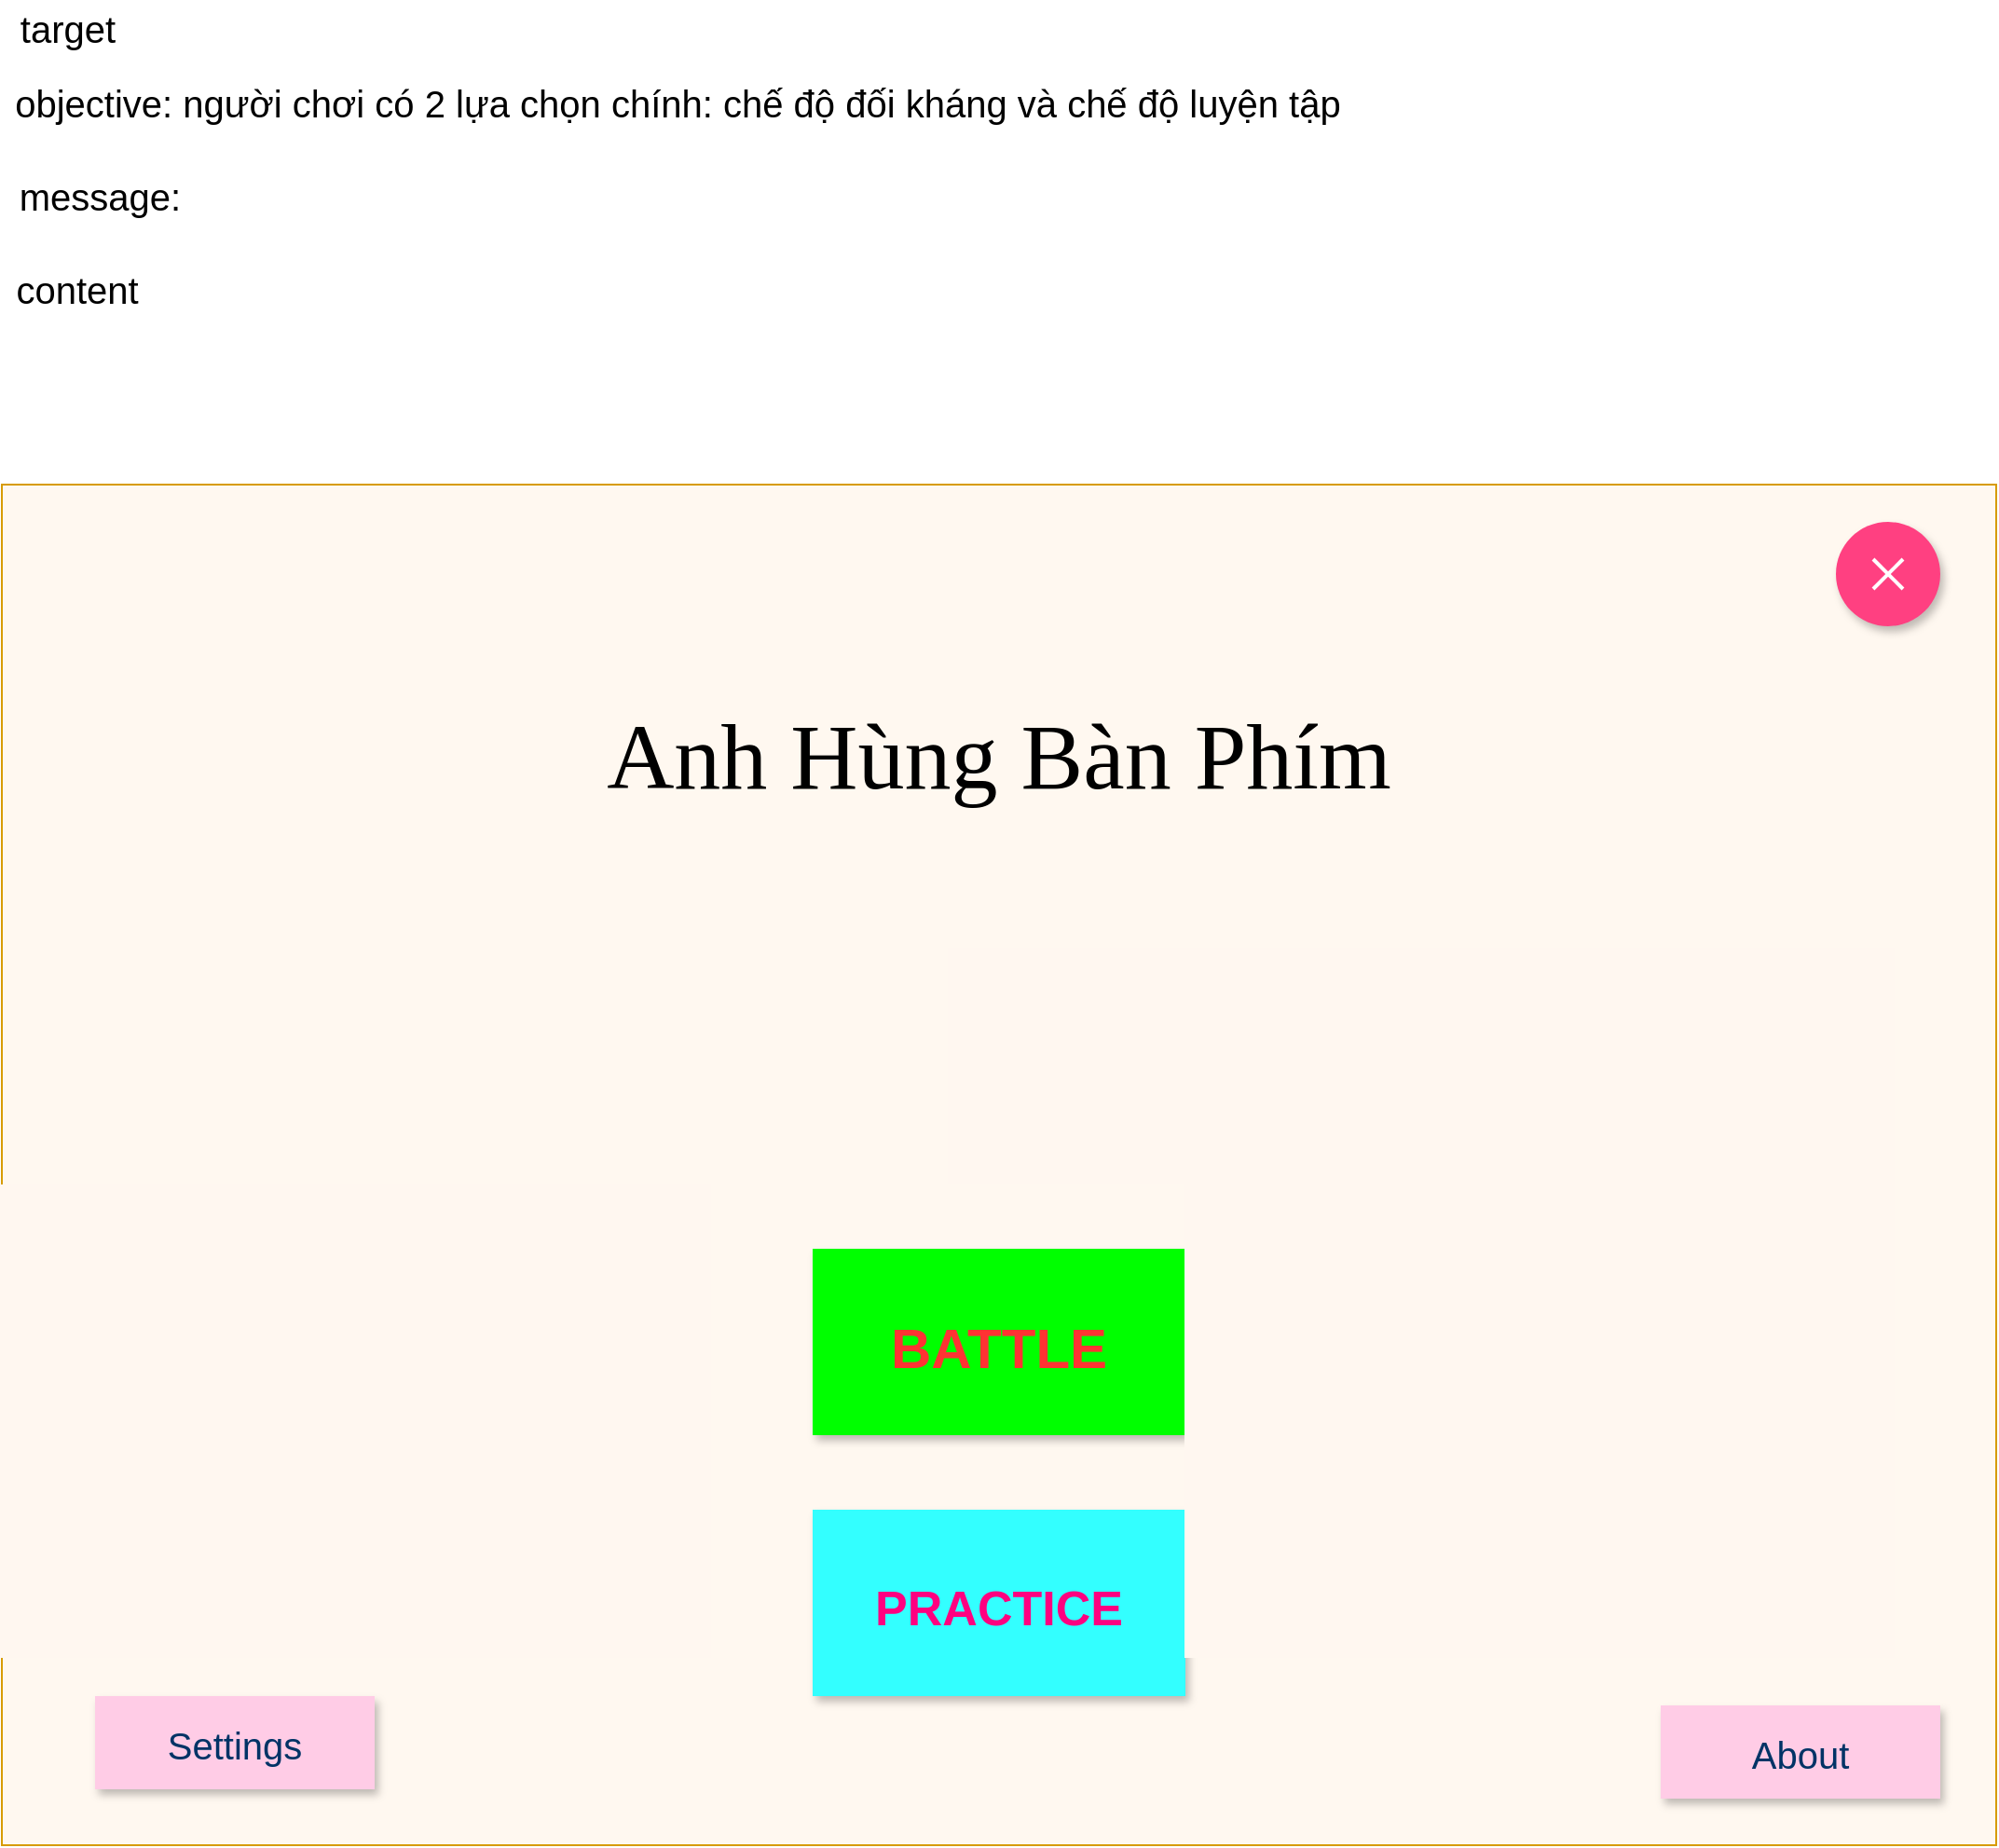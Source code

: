 <mxfile version="13.0.3" type="device" pages="5"><diagram id="NgId0Up0M-isGrkUUvT6" name="Start"><mxGraphModel dx="1577" dy="1875" grid="1" gridSize="10" guides="1" tooltips="1" connect="1" arrows="1" fold="1" page="1" pageScale="1" pageWidth="1169" pageHeight="827" math="0" shadow="0"><root><mxCell id="0"/><mxCell id="1" parent="0"/><mxCell id="HtGNsahYVUgFnaQTieeV-60" value="" style="rounded=0;whiteSpace=wrap;html=1;fontSize=20;fillColor=#ffe6cc;strokeColor=#d79b00;fillOpacity=30;" parent="1" vertex="1"><mxGeometry x="40" y="40" width="1070" height="730" as="geometry"/></mxCell><mxCell id="HtGNsahYVUgFnaQTieeV-56" value="BATTLE" style="dashed=0;align=center;fontSize=30;shape=rect;fillColor=#00FF00;strokeColor=none;fontStyle=1;shadow=1;fontColor=#FF3333;" parent="1" vertex="1"><mxGeometry x="475" y="450" width="200" height="100" as="geometry"/></mxCell><mxCell id="HtGNsahYVUgFnaQTieeV-57" value="PRACTICE" style="dashed=0;align=center;fontSize=26;shape=rect;fillColor=#33FFFF;strokeColor=none;fontStyle=1;shadow=1;fontColor=#FF0080;" parent="1" vertex="1"><mxGeometry x="475" y="590" width="200" height="100" as="geometry"/></mxCell><mxCell id="HtGNsahYVUgFnaQTieeV-59" value="About" style="dashed=0;align=center;fontSize=20;shape=rect;fillColor=#FFCCE6;strokeColor=none;fontStyle=0;shadow=1;fontColor=#003366;" parent="1" vertex="1"><mxGeometry x="930" y="695" width="150" height="50" as="geometry"/></mxCell><mxCell id="HtGNsahYVUgFnaQTieeV-61" value="Anh Hùng Bàn Phím" style="text;html=1;strokeColor=none;fillColor=none;align=center;verticalAlign=middle;whiteSpace=wrap;rounded=0;fontSize=50;fontFamily=Comic Sans MS;movableLabel=0;treeFolding=0;" parent="1" vertex="1"><mxGeometry x="335" y="130" width="480" height="110" as="geometry"/></mxCell><mxCell id="HtGNsahYVUgFnaQTieeV-64" value="Settings" style="dashed=0;align=center;fontSize=20;shape=rect;fillColor=#FFCCE6;strokeColor=none;fontStyle=0;shadow=1;fontColor=#003366;" parent="1" vertex="1"><mxGeometry x="90" y="690" width="150" height="50" as="geometry"/></mxCell><mxCell id="ePfK4L3cQZ0ccF9feq0H-1" value="" style="shape=ellipse;strokeColor=none;fillColor=#FF4081;shadow=1;gradientColor=none;fontFamily=Comic Sans MS;fontSize=50;fontColor=#003366;" parent="1" vertex="1"><mxGeometry x="1024" y="60" width="56" height="56" as="geometry"/></mxCell><mxCell id="ePfK4L3cQZ0ccF9feq0H-2" value="" style="dashed=0;html=1;shape=mxgraph.gmdl.x;strokeColor=#ffffff;strokeWidth=2;" parent="ePfK4L3cQZ0ccF9feq0H-1" vertex="1"><mxGeometry x="0.5" y="0.5" width="16" height="16" relative="1" as="geometry"><mxPoint x="-8" y="-8" as="offset"/></mxGeometry></mxCell><mxCell id="Z62txTZfVZDOHFGcM9o6-2" value="&lt;span&gt;objective: người chơi có 2 lựa chọn chính: chế độ đối kháng và chế độ luyện tập&amp;nbsp;&lt;/span&gt;" style="text;html=1;align=center;verticalAlign=middle;resizable=0;points=[];autosize=1;fontSize=20;fontColor=#000000;" vertex="1" parent="1"><mxGeometry x="40" y="-180" width="730" height="30" as="geometry"/></mxCell><mxCell id="Z62txTZfVZDOHFGcM9o6-3" value="message:&amp;nbsp;" style="text;html=1;align=center;verticalAlign=middle;resizable=0;points=[];autosize=1;fontSize=20;fontColor=#000000;" vertex="1" parent="1"><mxGeometry x="40" y="-130" width="110" height="30" as="geometry"/></mxCell><mxCell id="Z62txTZfVZDOHFGcM9o6-4" value="target" style="text;html=1;align=center;verticalAlign=middle;resizable=0;points=[];autosize=1;fontSize=20;fontColor=#000000;" vertex="1" parent="1"><mxGeometry x="40" y="-220" width="70" height="30" as="geometry"/></mxCell><mxCell id="Z62txTZfVZDOHFGcM9o6-5" value="content" style="text;html=1;align=center;verticalAlign=middle;resizable=0;points=[];autosize=1;fontSize=20;fontColor=#000000;" vertex="1" parent="1"><mxGeometry x="40" y="-80" width="80" height="30" as="geometry"/></mxCell></root></mxGraphModel></diagram><diagram id="7HtcnRQxv5Tr412zVTUO" name="Battle"><mxGraphModel dx="946" dy="629" grid="1" gridSize="10" guides="1" tooltips="1" connect="1" arrows="1" fold="1" page="1" pageScale="1" pageWidth="1169" pageHeight="827" math="0" shadow="0"><root><mxCell id="BdKWvKbe0RuwZbQT6zoo-0"/><mxCell id="BdKWvKbe0RuwZbQT6zoo-1" parent="BdKWvKbe0RuwZbQT6zoo-0"/><mxCell id="ZSCIKNvJwPvyaIhyHjcz-0" value="" style="rounded=0;whiteSpace=wrap;html=1;fontSize=20;fillColor=#ffe6cc;strokeColor=#d79b00;fillOpacity=30;" parent="BdKWvKbe0RuwZbQT6zoo-1" vertex="1"><mxGeometry x="60" y="40" width="1070" height="730" as="geometry"/></mxCell><mxCell id="YhXQCQEPcGagVoRFYJP_-2" value="VS" style="edgeStyle=orthogonalEdgeStyle;rounded=0;orthogonalLoop=1;jettySize=auto;html=1;fontSize=20;labelBackgroundColor=none;fontColor=#000000;strokeColor=none;" edge="1" parent="BdKWvKbe0RuwZbQT6zoo-1" source="SAnS634Hy9ofvR5bFSgO-2" target="SAnS634Hy9ofvR5bFSgO-5"><mxGeometry relative="1" as="geometry"/></mxCell><mxCell id="SAnS634Hy9ofvR5bFSgO-2" value="Nguyễn Đức Thiên (Me)&lt;br&gt;&lt;div&gt;&lt;span style=&quot;font-family: &amp;#34;comic sans ms&amp;#34; ; font-weight: 700&quot;&gt;Nội dung hiển thị cho hai&amp;nbsp;&lt;/span&gt;&lt;/div&gt;" style="rounded=0;whiteSpace=wrap;html=1;fillColor=#FFCCE6;fontFamily=Tahoma;fontSize=24;fontColor=#003366;align=left;verticalAlign=top;" parent="BdKWvKbe0RuwZbQT6zoo-1" vertex="1"><mxGeometry x="215" y="217.5" width="360" height="210" as="geometry"/></mxCell><mxCell id="SAnS634Hy9ofvR5bFSgO-4" value="" style="verticalLabelPosition=bottom;verticalAlign=top;html=1;shadow=0;dashed=0;strokeWidth=1;shape=mxgraph.ios.iKeybLett;fillColor=#FFCCE6;fontFamily=Comic Sans MS;fontSize=50;fontColor=#003366;" parent="BdKWvKbe0RuwZbQT6zoo-1" vertex="1"><mxGeometry x="215" y="475" width="760" height="280" as="geometry"/></mxCell><mxCell id="SAnS634Hy9ofvR5bFSgO-5" value="Vũ Hoàng Đức Hiếu (Enemy)&lt;br&gt;&lt;span style=&quot;font-family: &amp;#34;comic sans ms&amp;#34; ; font-weight: 700&quot;&gt;Nội dung hiển thị cho hai người chơi cùng gõ&amp;nbsp;&lt;/span&gt;" style="rounded=0;whiteSpace=wrap;html=1;fillColor=#FFCCE6;fontFamily=Tahoma;fontSize=24;fontColor=#003366;align=left;verticalAlign=top;" parent="BdKWvKbe0RuwZbQT6zoo-1" vertex="1"><mxGeometry x="615" y="215" width="360" height="212.5" as="geometry"/></mxCell><mxCell id="SAnS634Hy9ofvR5bFSgO-7" value="Nội dung hiển thị cho hai người chơi cùng gõ xem ai gõ nhanh" style="html=1;whiteSpace=wrap;comic=1;strokeWidth=2;fontFamily=Comic Sans MS;fontStyle=1;fillColor=#FFCCE6;fontSize=24;" parent="BdKWvKbe0RuwZbQT6zoo-1" vertex="1"><mxGeometry x="215" y="55" width="760" height="60" as="geometry"/></mxCell><mxCell id="SAnS634Hy9ofvR5bFSgO-8" value="" style="html=1;verticalLabelPosition=bottom;align=center;labelBackgroundColor=#ffffff;verticalAlign=top;strokeWidth=2;strokeColor=#0080F0;shadow=0;dashed=0;shape=mxgraph.ios7.icons.alarm_clock;fillColor=#FFCCE6;fontFamily=Tahoma;fontSize=24;fontColor=#003366;" parent="BdKWvKbe0RuwZbQT6zoo-1" vertex="1"><mxGeometry x="520" y="152.5" width="27" height="30" as="geometry"/></mxCell><mxCell id="SAnS634Hy9ofvR5bFSgO-9" value="00:15" style="text;html=1;strokeColor=none;fillColor=none;align=center;verticalAlign=middle;whiteSpace=wrap;rounded=0;fontFamily=Tahoma;fontSize=30;fontColor=#003366;" parent="BdKWvKbe0RuwZbQT6zoo-1" vertex="1"><mxGeometry x="570" y="145" width="100" height="45" as="geometry"/></mxCell><mxCell id="eWuEAtovV_cSGL4s2tFl-0" value="" style="shape=ellipse;strokeColor=none;fillColor=#FF4081;shadow=1;gradientColor=none;fontFamily=Comic Sans MS;fontSize=50;fontColor=#003366;" parent="BdKWvKbe0RuwZbQT6zoo-1" vertex="1"><mxGeometry x="1024" y="60" width="56" height="56" as="geometry"/></mxCell><mxCell id="eWuEAtovV_cSGL4s2tFl-1" value="" style="dashed=0;html=1;shape=mxgraph.gmdl.x;strokeColor=#ffffff;strokeWidth=2;" parent="eWuEAtovV_cSGL4s2tFl-0" vertex="1"><mxGeometry x="0.5" y="0.5" width="16" height="16" relative="1" as="geometry"><mxPoint x="-8" y="-8" as="offset"/></mxGeometry></mxCell><mxCell id="YhXQCQEPcGagVoRFYJP_-0" value="Score: 3456" style="text;html=1;strokeColor=none;fillColor=none;align=center;verticalAlign=middle;whiteSpace=wrap;rounded=0;fontFamily=Tahoma;fontSize=20;fontColor=#003366;" vertex="1" parent="BdKWvKbe0RuwZbQT6zoo-1"><mxGeometry x="215" y="172.5" width="220" height="45" as="geometry"/></mxCell><mxCell id="YhXQCQEPcGagVoRFYJP_-1" value="Score: 6543" style="text;html=1;strokeColor=none;fillColor=none;align=center;verticalAlign=middle;whiteSpace=wrap;rounded=0;fontFamily=Tahoma;fontSize=20;fontColor=#003366;" vertex="1" parent="BdKWvKbe0RuwZbQT6zoo-1"><mxGeometry x="755" y="170" width="220" height="45" as="geometry"/></mxCell></root></mxGraphModel></diagram><diagram id="oxW15WJQTiS7snh6jXyk" name="Practice"><mxGraphModel dx="946" dy="629" grid="1" gridSize="10" guides="1" tooltips="1" connect="1" arrows="1" fold="1" page="1" pageScale="1" pageWidth="1169" pageHeight="827" math="0" shadow="0"><root><mxCell id="tjMz3pCc44Hry7dXUKWl-0"/><mxCell id="tjMz3pCc44Hry7dXUKWl-1" parent="tjMz3pCc44Hry7dXUKWl-0"/></root></mxGraphModel></diagram><diagram id="r2Duoy4QlrwAG0OMTfbJ" name="About"><mxGraphModel dx="1351" dy="899" grid="1" gridSize="10" guides="1" tooltips="1" connect="1" arrows="1" fold="1" page="1" pageScale="1" pageWidth="1169" pageHeight="827" math="0" shadow="0"><root><mxCell id="6Z_KnQLSPAqpKxmtSQ3j-0"/><mxCell id="6Z_KnQLSPAqpKxmtSQ3j-1" parent="6Z_KnQLSPAqpKxmtSQ3j-0"/><mxCell id="V7LazGoDr9XvY4qsDMnD-0" value="" style="rounded=0;whiteSpace=wrap;html=1;fontSize=20;fillColor=#ffe6cc;strokeColor=#d79b00;fillOpacity=30;" vertex="1" parent="6Z_KnQLSPAqpKxmtSQ3j-1"><mxGeometry x="60" y="40" width="1070" height="730" as="geometry"/></mxCell><mxCell id="zvDJFS3aKicrAxCEXGqE-0" value="OK" style="dashed=0;align=center;fontSize=20;shape=rect;fillColor=#FFCCE6;strokeColor=none;fontStyle=0;shadow=1;fontColor=#003366;" vertex="1" parent="6Z_KnQLSPAqpKxmtSQ3j-1"><mxGeometry x="930" y="695" width="150" height="50" as="geometry"/></mxCell><mxCell id="8qnKJ30fFM5u1mGC1Scd-0" value="- Bấm START để bắt đầu chơi game.&lt;br&gt;- Mỗi người chơi có 3 giây để chuẩn bị sau đó câu cần gõ sẽ hiện lên.&lt;br&gt;- Người chơi gõ hoàn thành được cộng 1000 điểm.&lt;br&gt;- Người chơi gõ sớm hơn được cộng 3000 điểm.&lt;br&gt;&lt;br&gt;- Bấm PRACTICE để tự luyện tập.&lt;br&gt;-&amp;nbsp;" style="html=1;whiteSpace=wrap;comic=1;strokeWidth=2;fontFamily=Comic Sans MS;fontStyle=1;fillColor=#FFCCE6;fontSize=24;align=left;verticalAlign=top;" vertex="1" parent="6Z_KnQLSPAqpKxmtSQ3j-1"><mxGeometry x="205" y="120" width="760" height="400" as="geometry"/></mxCell></root></mxGraphModel></diagram><diagram id="HW9Sz39sirW2pnWx50UC" name="Settings"><mxGraphModel dx="1351" dy="1726" grid="1" gridSize="10" guides="1" tooltips="1" connect="1" arrows="1" fold="1" page="1" pageScale="1" pageWidth="1169" pageHeight="827" math="0" shadow="0"><root><mxCell id="SnW9uJ_gqCpheobHpOoF-0"/><mxCell id="SnW9uJ_gqCpheobHpOoF-1" parent="SnW9uJ_gqCpheobHpOoF-0"/><mxCell id="PAP2Vp46OXwWt3je-arw-0" value="" style="rounded=0;whiteSpace=wrap;html=1;fontSize=20;fillColor=#ffe6cc;strokeColor=#d79b00;fillOpacity=30;" parent="SnW9uJ_gqCpheobHpOoF-1" vertex="1"><mxGeometry x="60" y="40" width="1070" height="730" as="geometry"/></mxCell><mxCell id="NkgtoBHXkoOiDDTQvs9R-7" value="" style="shape=ellipse;strokeColor=none;fillColor=#FF4081;shadow=1;gradientColor=none;fontFamily=Comic Sans MS;fontSize=24;fontColor=#003366;" parent="SnW9uJ_gqCpheobHpOoF-1" vertex="1"><mxGeometry x="1024" y="60" width="56" height="56" as="geometry"/></mxCell><mxCell id="NkgtoBHXkoOiDDTQvs9R-8" value="" style="dashed=0;html=1;shape=mxgraph.gmdl.x;strokeColor=#ffffff;strokeWidth=2;fontSize=24;" parent="NkgtoBHXkoOiDDTQvs9R-7" vertex="1"><mxGeometry x="0.5" y="0.5" width="16" height="16" relative="1" as="geometry"><mxPoint x="-8" y="-8" as="offset"/></mxGeometry></mxCell><mxCell id="NkgtoBHXkoOiDDTQvs9R-11" value="Display Name" style="html=1;whiteSpace=wrap;comic=1;strokeWidth=2;fontFamily=Comic Sans MS;fontStyle=1;fillColor=#fff2cc;fontSize=24;strokeColor=#d6b656;" parent="SnW9uJ_gqCpheobHpOoF-1" vertex="1"><mxGeometry x="200" y="116" width="210" height="60" as="geometry"/></mxCell><mxCell id="NkgtoBHXkoOiDDTQvs9R-28" value="Sound" style="html=1;whiteSpace=wrap;comic=1;strokeWidth=2;fontFamily=Comic Sans MS;fontStyle=1;fillColor=#fff2cc;fontSize=24;strokeColor=#d6b656;" parent="SnW9uJ_gqCpheobHpOoF-1" vertex="1"><mxGeometry x="200" y="223" width="210" height="60" as="geometry"/></mxCell><mxCell id="NkgtoBHXkoOiDDTQvs9R-39" value="Save" style="html=1;whiteSpace=wrap;comic=1;strokeWidth=2;fontFamily=Comic Sans MS;fontStyle=1;fillColor=#FFCCE6;fontSize=24;" parent="SnW9uJ_gqCpheobHpOoF-1" vertex="1"><mxGeometry x="600" y="670" width="140" height="60" as="geometry"/></mxCell><mxCell id="NkgtoBHXkoOiDDTQvs9R-41" value="Reset" style="html=1;whiteSpace=wrap;comic=1;strokeWidth=2;fontFamily=Comic Sans MS;fontStyle=1;fillColor=#FFCCE6;fontSize=24;" parent="SnW9uJ_gqCpheobHpOoF-1" vertex="1"><mxGeometry x="760" y="670" width="140" height="60" as="geometry"/></mxCell><mxCell id="NkgtoBHXkoOiDDTQvs9R-42" value="Cancel" style="html=1;whiteSpace=wrap;comic=1;strokeWidth=2;fontFamily=Comic Sans MS;fontStyle=1;fillColor=#FFCCE6;fontSize=24;" parent="SnW9uJ_gqCpheobHpOoF-1" vertex="1"><mxGeometry x="920" y="670" width="140" height="60" as="geometry"/></mxCell><mxCell id="NkgtoBHXkoOiDDTQvs9R-118" value="Music" style="text;strokeColor=none;fillColor=none;html=1;fontSize=24;fontStyle=1;verticalAlign=middle;align=center;" parent="SnW9uJ_gqCpheobHpOoF-1" vertex="1"><mxGeometry x="535" y="240" width="100" height="40" as="geometry"/></mxCell><mxCell id="NkgtoBHXkoOiDDTQvs9R-119" value="Key effects" style="text;strokeColor=none;fillColor=none;html=1;fontSize=24;fontStyle=1;verticalAlign=middle;align=center;" parent="SnW9uJ_gqCpheobHpOoF-1" vertex="1"><mxGeometry x="552" y="330" width="100" height="40" as="geometry"/></mxCell><mxCell id="NkgtoBHXkoOiDDTQvs9R-120" value="" style="dashed=0;labelPosition=right;align=left;shape=mxgraph.gmdl.radiobutton;strokeColor=#009587;fillColor=#009587;strokeWidth=2;aspect=fixed;fontFamily=Tahoma;fontSize=24;fontColor=#003366;" parent="SnW9uJ_gqCpheobHpOoF-1" vertex="1"><mxGeometry x="465" y="424" width="50" height="50" as="geometry"/></mxCell><mxCell id="NkgtoBHXkoOiDDTQvs9R-122" value="Physic" style="text;strokeColor=none;fillColor=none;html=1;fontSize=24;fontStyle=1;verticalAlign=middle;align=center;" parent="SnW9uJ_gqCpheobHpOoF-1" vertex="1"><mxGeometry x="540" y="434" width="100" height="40" as="geometry"/></mxCell><mxCell id="NkgtoBHXkoOiDDTQvs9R-123" value="Steno" style="text;strokeColor=none;fillColor=none;html=1;fontSize=24;fontStyle=1;verticalAlign=middle;align=center;" parent="SnW9uJ_gqCpheobHpOoF-1" vertex="1"><mxGeometry x="865" y="434" width="100" height="40" as="geometry"/></mxCell><mxCell id="PAP2Vp46OXwWt3je-arw-1" value="Nguyễn Đức Thiên" style="rounded=1;whiteSpace=wrap;html=1;fillColor=#e1d5e7;fontFamily=Tahoma;fontSize=24;align=left;spacingLeft=10;strokeColor=#9673a6;" parent="SnW9uJ_gqCpheobHpOoF-1" vertex="1"><mxGeometry x="460" y="116" width="480" height="60" as="geometry"/></mxCell><mxCell id="m9nCr6NvZ-z775NxYocJ-2" value="" style="dashed=0;labelPosition=right;align=left;shape=mxgraph.gmdl.radiobutton;strokeWidth=2;aspect=fixed;fontFamily=Tahoma;fontSize=24;fillColor=none;strokeColor=#009587;" parent="SnW9uJ_gqCpheobHpOoF-1" vertex="1"><mxGeometry x="775" y="429" width="50" height="50" as="geometry"/></mxCell><mxCell id="m9nCr6NvZ-z775NxYocJ-3" value="" style="dashed=0;labelPosition=right;align=left;shape=mxgraph.gmdl.checkbox;strokeColor=none;fillColor=#009587;strokeWidth=2;aspect=fixed;fontFamily=Tahoma;fontSize=24;fontColor=#003366;" parent="SnW9uJ_gqCpheobHpOoF-1" vertex="1"><mxGeometry x="462" y="230" width="46" height="46" as="geometry"/></mxCell><mxCell id="m9nCr6NvZ-z775NxYocJ-4" value="" style="dashed=0;labelPosition=right;align=left;shape=mxgraph.gmdl.checkbox;strokeColor=none;fillColor=#009587;strokeWidth=2;aspect=fixed;fontFamily=Tahoma;fontSize=24;fontColor=#003366;" parent="SnW9uJ_gqCpheobHpOoF-1" vertex="1"><mxGeometry x="462" y="320" width="46" height="46" as="geometry"/></mxCell><mxCell id="TQDtK5rzR7iKAS03jzN5-1" value="Objective: thiết lập các cài đặt của game như âm thanh, thiết bị phần cứng hoặc thiết bị giả lập" style="text;html=1;align=center;verticalAlign=middle;resizable=0;points=[];autosize=1;fontSize=20;fontColor=#000000;" vertex="1" parent="SnW9uJ_gqCpheobHpOoF-1"><mxGeometry x="55" y="-120" width="860" height="30" as="geometry"/></mxCell><mxCell id="TQDtK5rzR7iKAS03jzN5-3" value="Message: ô vuông có thể chọn được nhiều cái cùng lúc, ô tròn thì chỉ chọn 1 trong hai" style="text;html=1;align=center;verticalAlign=middle;resizable=0;points=[];autosize=1;fontSize=20;fontColor=#000000;" vertex="1" parent="SnW9uJ_gqCpheobHpOoF-1"><mxGeometry x="60" y="-50" width="780" height="30" as="geometry"/></mxCell><mxCell id="NkgtoBHXkoOiDDTQvs9R-43" parent="SnW9uJ_gqCpheobHpOoF-0"/><mxCell id="NkgtoBHXkoOiDDTQvs9R-45" value="" style="shape=ellipse;strokeColor=none;fillColor=#FF4081;shadow=1;gradientColor=none;fontFamily=Comic Sans MS;fontSize=24;fontColor=#003366;" parent="NkgtoBHXkoOiDDTQvs9R-43" vertex="1"><mxGeometry x="1024" y="60" width="56" height="56" as="geometry"/></mxCell><mxCell id="NkgtoBHXkoOiDDTQvs9R-46" value="" style="dashed=0;html=1;shape=mxgraph.gmdl.x;strokeColor=#ffffff;strokeWidth=2;fontSize=24;" parent="NkgtoBHXkoOiDDTQvs9R-45" vertex="1"><mxGeometry x="0.5" y="0.5" width="16" height="16" relative="1" as="geometry"><mxPoint x="-8" y="-8" as="offset"/></mxGeometry></mxCell><mxCell id="NkgtoBHXkoOiDDTQvs9R-53" value="Save" style="html=1;whiteSpace=wrap;comic=1;strokeWidth=2;fontFamily=Comic Sans MS;fontStyle=1;fillColor=#FFCCE6;fontSize=24;" parent="NkgtoBHXkoOiDDTQvs9R-43" vertex="1"><mxGeometry x="600" y="670" width="140" height="60" as="geometry"/></mxCell><mxCell id="NkgtoBHXkoOiDDTQvs9R-54" value="Reset" style="html=1;whiteSpace=wrap;comic=1;strokeWidth=2;fontFamily=Comic Sans MS;fontStyle=1;fillColor=#FFCCE6;fontSize=24;" parent="NkgtoBHXkoOiDDTQvs9R-43" vertex="1"><mxGeometry x="760" y="670" width="140" height="60" as="geometry"/></mxCell><mxCell id="NkgtoBHXkoOiDDTQvs9R-55" value="Cancel" style="html=1;whiteSpace=wrap;comic=1;strokeWidth=2;fontFamily=Comic Sans MS;fontStyle=1;fillColor=#FFCCE6;fontSize=24;" parent="NkgtoBHXkoOiDDTQvs9R-43" vertex="1"><mxGeometry x="920" y="670" width="140" height="60" as="geometry"/></mxCell><mxCell id="NkgtoBHXkoOiDDTQvs9R-57" parent="SnW9uJ_gqCpheobHpOoF-0"/><mxCell id="NkgtoBHXkoOiDDTQvs9R-59" value="" style="shape=ellipse;strokeColor=none;fillColor=#FF4081;shadow=1;gradientColor=none;fontFamily=Comic Sans MS;fontSize=24;fontColor=#003366;" parent="NkgtoBHXkoOiDDTQvs9R-57" vertex="1"><mxGeometry x="1024" y="60" width="56" height="56" as="geometry"/></mxCell><mxCell id="NkgtoBHXkoOiDDTQvs9R-60" value="" style="dashed=0;html=1;shape=mxgraph.gmdl.x;strokeColor=#ffffff;strokeWidth=2;fontSize=24;" parent="NkgtoBHXkoOiDDTQvs9R-59" vertex="1"><mxGeometry x="0.5" y="0.5" width="16" height="16" relative="1" as="geometry"><mxPoint x="-8" y="-8" as="offset"/></mxGeometry></mxCell><mxCell id="NkgtoBHXkoOiDDTQvs9R-67" value="Save" style="html=1;whiteSpace=wrap;comic=1;strokeWidth=2;fontFamily=Comic Sans MS;fontStyle=1;fillColor=#FFCCE6;fontSize=24;" parent="NkgtoBHXkoOiDDTQvs9R-57" vertex="1"><mxGeometry x="600" y="670" width="140" height="60" as="geometry"/></mxCell><mxCell id="NkgtoBHXkoOiDDTQvs9R-68" value="Reset" style="html=1;whiteSpace=wrap;comic=1;strokeWidth=2;fontFamily=Comic Sans MS;fontStyle=1;fillColor=#FFCCE6;fontSize=24;" parent="NkgtoBHXkoOiDDTQvs9R-57" vertex="1"><mxGeometry x="760" y="670" width="140" height="60" as="geometry"/></mxCell><mxCell id="NkgtoBHXkoOiDDTQvs9R-69" value="Cancel" style="html=1;whiteSpace=wrap;comic=1;strokeWidth=2;fontFamily=Comic Sans MS;fontStyle=1;fillColor=#FFCCE6;fontSize=24;" parent="NkgtoBHXkoOiDDTQvs9R-57" vertex="1"><mxGeometry x="920" y="670" width="140" height="60" as="geometry"/></mxCell><mxCell id="NkgtoBHXkoOiDDTQvs9R-100" parent="SnW9uJ_gqCpheobHpOoF-0"/><mxCell id="NkgtoBHXkoOiDDTQvs9R-102" value="" style="shape=ellipse;strokeColor=none;fillColor=#FF4081;shadow=1;gradientColor=none;fontFamily=Comic Sans MS;fontSize=24;fontColor=#003366;" parent="NkgtoBHXkoOiDDTQvs9R-100" vertex="1"><mxGeometry x="1024" y="60" width="56" height="56" as="geometry"/></mxCell><mxCell id="NkgtoBHXkoOiDDTQvs9R-103" value="" style="dashed=0;html=1;shape=mxgraph.gmdl.x;strokeColor=#ffffff;strokeWidth=2;fontSize=24;" parent="NkgtoBHXkoOiDDTQvs9R-102" vertex="1"><mxGeometry x="0.5" y="0.5" width="16" height="16" relative="1" as="geometry"><mxPoint x="-8" y="-8" as="offset"/></mxGeometry></mxCell><mxCell id="NkgtoBHXkoOiDDTQvs9R-109" value="Save" style="html=1;whiteSpace=wrap;comic=1;strokeWidth=2;fontFamily=Comic Sans MS;fontStyle=1;fillColor=#b1ddf0;fontSize=24;strokeColor=#10739e;" parent="NkgtoBHXkoOiDDTQvs9R-100" vertex="1"><mxGeometry x="600" y="670" width="140" height="60" as="geometry"/></mxCell><mxCell id="NkgtoBHXkoOiDDTQvs9R-110" value="Reset" style="html=1;whiteSpace=wrap;comic=1;strokeWidth=2;fontFamily=Comic Sans MS;fontStyle=1;fillColor=#d5e8d4;fontSize=24;strokeColor=#82b366;" parent="NkgtoBHXkoOiDDTQvs9R-100" vertex="1"><mxGeometry x="760" y="670" width="140" height="60" as="geometry"/></mxCell><mxCell id="NkgtoBHXkoOiDDTQvs9R-111" value="Cancel" style="html=1;whiteSpace=wrap;comic=1;strokeWidth=2;fontFamily=Comic Sans MS;fontStyle=1;fillColor=#FFCCE6;fontSize=24;" parent="NkgtoBHXkoOiDDTQvs9R-100" vertex="1"><mxGeometry x="920" y="670" width="140" height="60" as="geometry"/></mxCell><mxCell id="NkgtoBHXkoOiDDTQvs9R-116" value="Keyboard" style="html=1;whiteSpace=wrap;comic=1;strokeWidth=2;fontFamily=Comic Sans MS;fontStyle=1;fillColor=#fff2cc;fontSize=24;strokeColor=#d6b656;" parent="NkgtoBHXkoOiDDTQvs9R-100" vertex="1"><mxGeometry x="205" y="414" width="210" height="60" as="geometry"/></mxCell></root></mxGraphModel></diagram></mxfile>